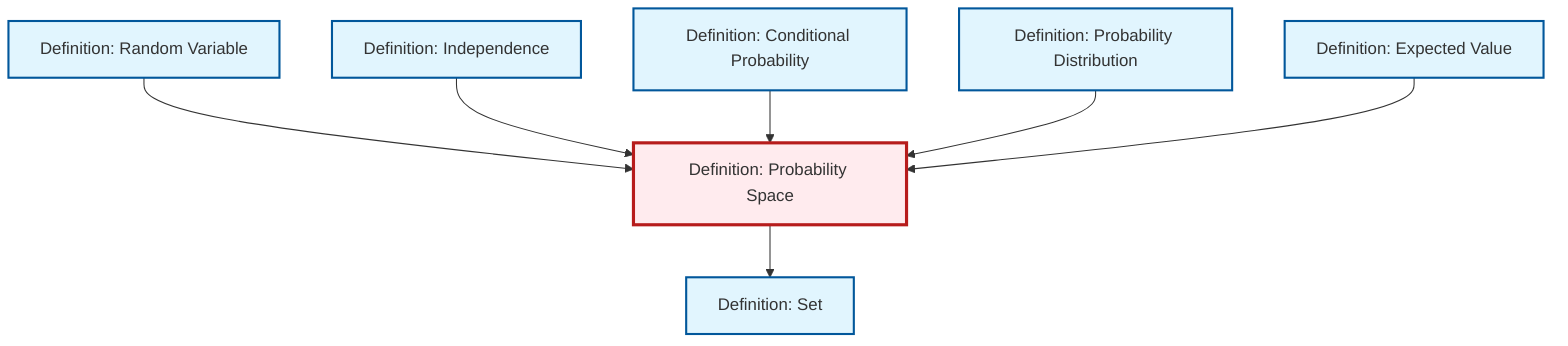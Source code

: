 graph TD
    classDef definition fill:#e1f5fe,stroke:#01579b,stroke-width:2px
    classDef theorem fill:#f3e5f5,stroke:#4a148c,stroke-width:2px
    classDef axiom fill:#fff3e0,stroke:#e65100,stroke-width:2px
    classDef example fill:#e8f5e9,stroke:#1b5e20,stroke-width:2px
    classDef current fill:#ffebee,stroke:#b71c1c,stroke-width:3px
    def-independence["Definition: Independence"]:::definition
    def-conditional-probability["Definition: Conditional Probability"]:::definition
    def-probability-space["Definition: Probability Space"]:::definition
    def-expectation["Definition: Expected Value"]:::definition
    def-probability-distribution["Definition: Probability Distribution"]:::definition
    def-set["Definition: Set"]:::definition
    def-random-variable["Definition: Random Variable"]:::definition
    def-random-variable --> def-probability-space
    def-probability-space --> def-set
    def-independence --> def-probability-space
    def-conditional-probability --> def-probability-space
    def-probability-distribution --> def-probability-space
    def-expectation --> def-probability-space
    class def-probability-space current